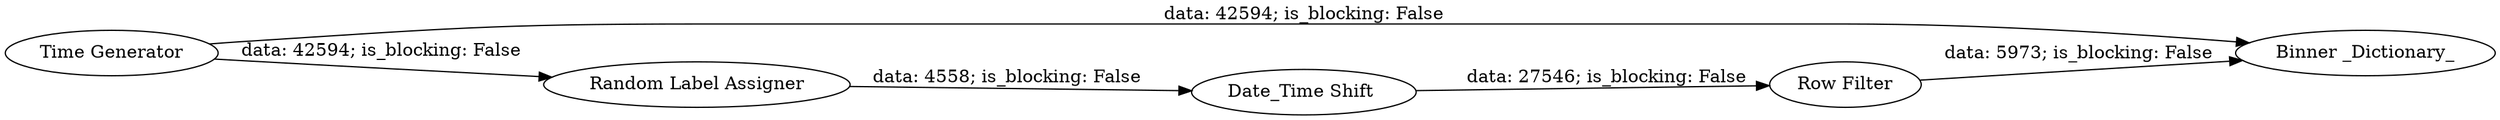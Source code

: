 digraph {
	"-8770072065127684979_4" [label="Row Filter"]
	"-8770072065127684979_5" [label="Binner _Dictionary_"]
	"-8770072065127684979_1" [label="Time Generator"]
	"-8770072065127684979_2" [label="Random Label Assigner"]
	"-8770072065127684979_3" [label="Date_Time Shift "]
	"-8770072065127684979_1" -> "-8770072065127684979_5" [label="data: 42594; is_blocking: False"]
	"-8770072065127684979_3" -> "-8770072065127684979_4" [label="data: 27546; is_blocking: False"]
	"-8770072065127684979_2" -> "-8770072065127684979_3" [label="data: 4558; is_blocking: False"]
	"-8770072065127684979_1" -> "-8770072065127684979_2" [label="data: 42594; is_blocking: False"]
	"-8770072065127684979_4" -> "-8770072065127684979_5" [label="data: 5973; is_blocking: False"]
	rankdir=LR
}
